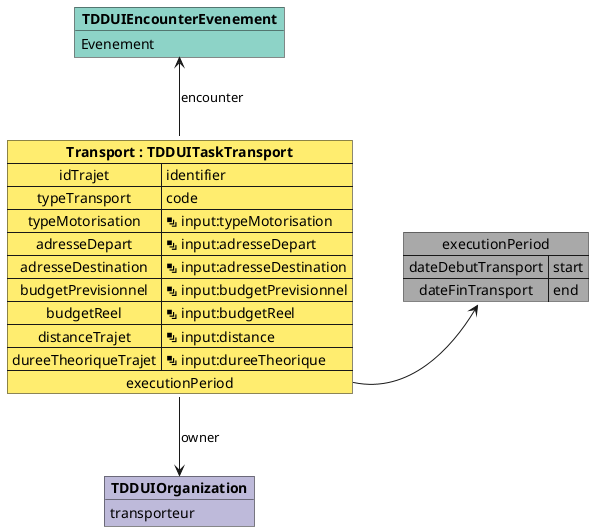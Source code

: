 @startuml

map "executionPeriod" as executionPeriod #DarkGray {
    dateDebutTransport => start
    dateFinTransport => end
}

object "**TDDUIEncounterEvenement**" as TDDUIEncounterEvenement #8dd3c7 {
    Evenement
}

object "**TDDUIOrganization**" as TDDUIOrganization #bebada {
    transporteur
}

map "**Transport : TDDUITaskTransport**" as Transport #ffed6f {
    idTrajet => identifier
    typeTransport => code
    typeMotorisation => <&layers> input:typeMotorisation
    adresseDepart => <&layers> input:adresseDepart
    adresseDestination => <&layers> input:adresseDestination
    budgetPrevisionnel => <&layers> input:budgetPrevisionnel
    budgetReel => <&layers> input:budgetReel
    distanceTrajet => <&layers> input:distance
    dureeTheoriqueTrajet => <&layers> input:dureeTheorique
    executionPeriod *-> executionPeriod
}

Transport -u-> TDDUIEncounterEvenement : encounter
Transport -d-> TDDUIOrganization : owner

@enduml